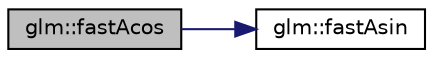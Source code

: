 digraph "glm::fastAcos"
{
  edge [fontname="Helvetica",fontsize="10",labelfontname="Helvetica",labelfontsize="10"];
  node [fontname="Helvetica",fontsize="10",shape=record];
  rankdir="LR";
  Node1 [label="glm::fastAcos",height=0.2,width=0.4,color="black", fillcolor="grey75", style="filled", fontcolor="black"];
  Node1 -> Node2 [color="midnightblue",fontsize="10",style="solid",fontname="Helvetica"];
  Node2 [label="glm::fastAsin",height=0.2,width=0.4,color="black", fillcolor="white", style="filled",URL="$group__gtx__fast__trigonometry.html#gabe1e89bd95ee266f0f6b02e11f0f122c"];
}
